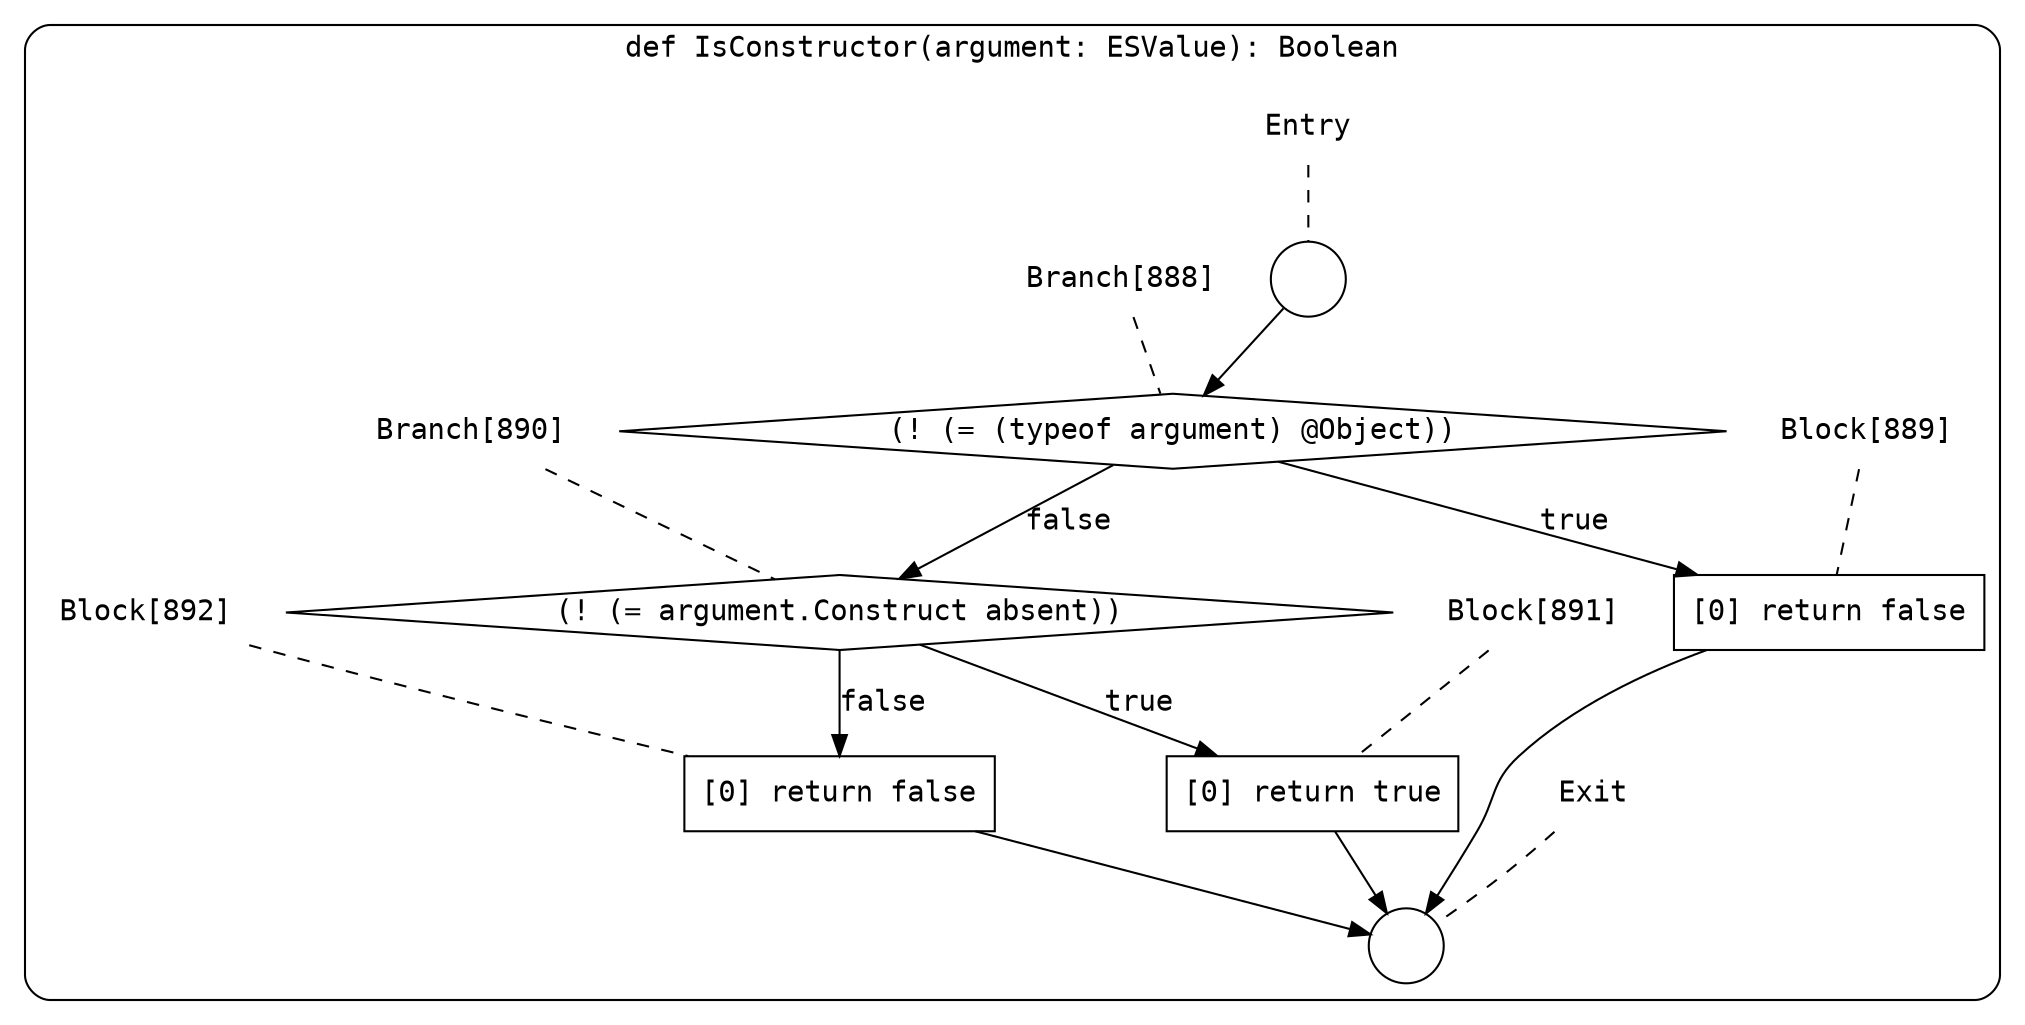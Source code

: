 digraph {
  graph [fontname = "Consolas"]
  node [fontname = "Consolas"]
  edge [fontname = "Consolas"]
  subgraph cluster116 {
    label = "def IsConstructor(argument: ESValue): Boolean"
    style = rounded
    cluster116_entry_name [shape=none, label=<<font color="black">Entry</font>>]
    cluster116_entry_name -> cluster116_entry [arrowhead=none, color="black", style=dashed]
    cluster116_entry [shape=circle label=" " color="black" fillcolor="white" style=filled]
    cluster116_entry -> node888 [color="black"]
    cluster116_exit_name [shape=none, label=<<font color="black">Exit</font>>]
    cluster116_exit_name -> cluster116_exit [arrowhead=none, color="black", style=dashed]
    cluster116_exit [shape=circle label=" " color="black" fillcolor="white" style=filled]
    node888_name [shape=none, label=<<font color="black">Branch[888]</font>>]
    node888_name -> node888 [arrowhead=none, color="black", style=dashed]
    node888 [shape=diamond, label=<<font color="black">(! (= (typeof argument) @Object))</font>> color="black" fillcolor="white", style=filled]
    node888 -> node889 [label=<<font color="black">true</font>> color="black"]
    node888 -> node890 [label=<<font color="black">false</font>> color="black"]
    node889_name [shape=none, label=<<font color="black">Block[889]</font>>]
    node889_name -> node889 [arrowhead=none, color="black", style=dashed]
    node889 [shape=box, label=<<font color="black">[0] return false<BR ALIGN="LEFT"/></font>> color="black" fillcolor="white", style=filled]
    node889 -> cluster116_exit [color="black"]
    node890_name [shape=none, label=<<font color="black">Branch[890]</font>>]
    node890_name -> node890 [arrowhead=none, color="black", style=dashed]
    node890 [shape=diamond, label=<<font color="black">(! (= argument.Construct absent))</font>> color="black" fillcolor="white", style=filled]
    node890 -> node891 [label=<<font color="black">true</font>> color="black"]
    node890 -> node892 [label=<<font color="black">false</font>> color="black"]
    node891_name [shape=none, label=<<font color="black">Block[891]</font>>]
    node891_name -> node891 [arrowhead=none, color="black", style=dashed]
    node891 [shape=box, label=<<font color="black">[0] return true<BR ALIGN="LEFT"/></font>> color="black" fillcolor="white", style=filled]
    node891 -> cluster116_exit [color="black"]
    node892_name [shape=none, label=<<font color="black">Block[892]</font>>]
    node892_name -> node892 [arrowhead=none, color="black", style=dashed]
    node892 [shape=box, label=<<font color="black">[0] return false<BR ALIGN="LEFT"/></font>> color="black" fillcolor="white", style=filled]
    node892 -> cluster116_exit [color="black"]
  }
}